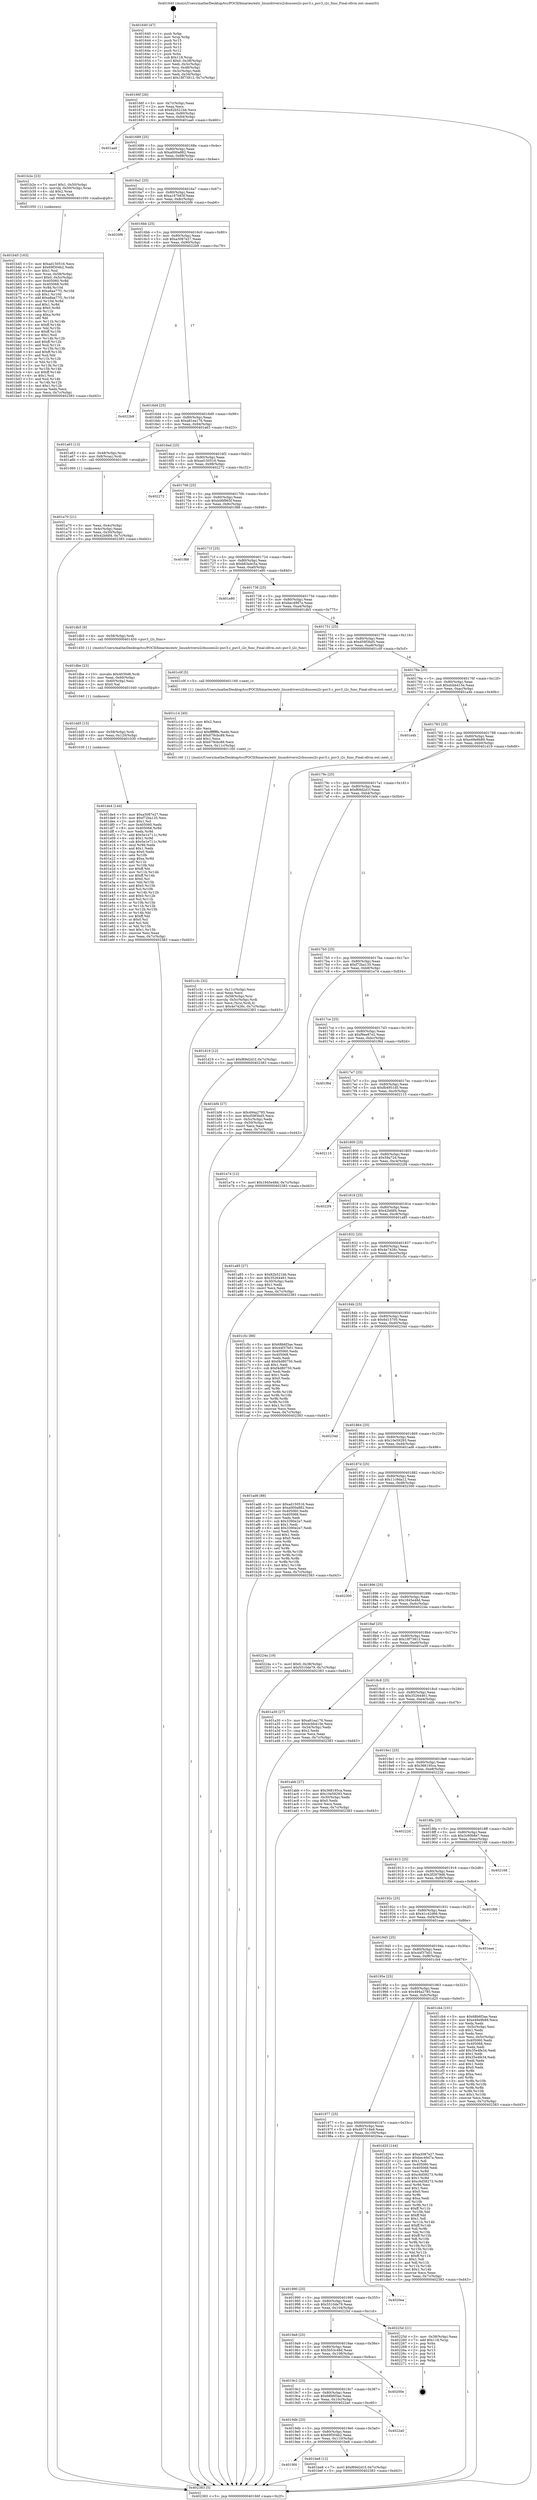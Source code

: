 digraph "0x401640" {
  label = "0x401640 (/mnt/c/Users/mathe/Desktop/tcc/POCII/binaries/extr_linuxdriversi2cbussesi2c-puv3.c_puv3_i2c_func_Final-ollvm.out::main(0))"
  labelloc = "t"
  node[shape=record]

  Entry [label="",width=0.3,height=0.3,shape=circle,fillcolor=black,style=filled]
  "0x40166f" [label="{
     0x40166f [26]\l
     | [instrs]\l
     &nbsp;&nbsp;0x40166f \<+3\>: mov -0x7c(%rbp),%eax\l
     &nbsp;&nbsp;0x401672 \<+2\>: mov %eax,%ecx\l
     &nbsp;&nbsp;0x401674 \<+6\>: sub $0x82b521bb,%ecx\l
     &nbsp;&nbsp;0x40167a \<+3\>: mov %eax,-0x80(%rbp)\l
     &nbsp;&nbsp;0x40167d \<+6\>: mov %ecx,-0x84(%rbp)\l
     &nbsp;&nbsp;0x401683 \<+6\>: je 0000000000401aa0 \<main+0x460\>\l
  }"]
  "0x401aa0" [label="{
     0x401aa0\l
  }", style=dashed]
  "0x401689" [label="{
     0x401689 [25]\l
     | [instrs]\l
     &nbsp;&nbsp;0x401689 \<+5\>: jmp 000000000040168e \<main+0x4e\>\l
     &nbsp;&nbsp;0x40168e \<+3\>: mov -0x80(%rbp),%eax\l
     &nbsp;&nbsp;0x401691 \<+5\>: sub $0xa000a882,%eax\l
     &nbsp;&nbsp;0x401696 \<+6\>: mov %eax,-0x88(%rbp)\l
     &nbsp;&nbsp;0x40169c \<+6\>: je 0000000000401b2e \<main+0x4ee\>\l
  }"]
  Exit [label="",width=0.3,height=0.3,shape=circle,fillcolor=black,style=filled,peripheries=2]
  "0x401b2e" [label="{
     0x401b2e [23]\l
     | [instrs]\l
     &nbsp;&nbsp;0x401b2e \<+7\>: movl $0x1,-0x50(%rbp)\l
     &nbsp;&nbsp;0x401b35 \<+4\>: movslq -0x50(%rbp),%rax\l
     &nbsp;&nbsp;0x401b39 \<+4\>: shl $0x2,%rax\l
     &nbsp;&nbsp;0x401b3d \<+3\>: mov %rax,%rdi\l
     &nbsp;&nbsp;0x401b40 \<+5\>: call 0000000000401050 \<malloc@plt\>\l
     | [calls]\l
     &nbsp;&nbsp;0x401050 \{1\} (unknown)\l
  }"]
  "0x4016a2" [label="{
     0x4016a2 [25]\l
     | [instrs]\l
     &nbsp;&nbsp;0x4016a2 \<+5\>: jmp 00000000004016a7 \<main+0x67\>\l
     &nbsp;&nbsp;0x4016a7 \<+3\>: mov -0x80(%rbp),%eax\l
     &nbsp;&nbsp;0x4016aa \<+5\>: sub $0xa167b63f,%eax\l
     &nbsp;&nbsp;0x4016af \<+6\>: mov %eax,-0x8c(%rbp)\l
     &nbsp;&nbsp;0x4016b5 \<+6\>: je 00000000004020f6 \<main+0xab6\>\l
  }"]
  "0x401de4" [label="{
     0x401de4 [144]\l
     | [instrs]\l
     &nbsp;&nbsp;0x401de4 \<+5\>: mov $0xa3087e27,%eax\l
     &nbsp;&nbsp;0x401de9 \<+5\>: mov $0xf72ba135,%esi\l
     &nbsp;&nbsp;0x401dee \<+2\>: mov $0x1,%cl\l
     &nbsp;&nbsp;0x401df0 \<+7\>: mov 0x405060,%edx\l
     &nbsp;&nbsp;0x401df7 \<+8\>: mov 0x405068,%r8d\l
     &nbsp;&nbsp;0x401dff \<+3\>: mov %edx,%r9d\l
     &nbsp;&nbsp;0x401e02 \<+7\>: add $0x5e1e711c,%r9d\l
     &nbsp;&nbsp;0x401e09 \<+4\>: sub $0x1,%r9d\l
     &nbsp;&nbsp;0x401e0d \<+7\>: sub $0x5e1e711c,%r9d\l
     &nbsp;&nbsp;0x401e14 \<+4\>: imul %r9d,%edx\l
     &nbsp;&nbsp;0x401e18 \<+3\>: and $0x1,%edx\l
     &nbsp;&nbsp;0x401e1b \<+3\>: cmp $0x0,%edx\l
     &nbsp;&nbsp;0x401e1e \<+4\>: sete %r10b\l
     &nbsp;&nbsp;0x401e22 \<+4\>: cmp $0xa,%r8d\l
     &nbsp;&nbsp;0x401e26 \<+4\>: setl %r11b\l
     &nbsp;&nbsp;0x401e2a \<+3\>: mov %r10b,%bl\l
     &nbsp;&nbsp;0x401e2d \<+3\>: xor $0xff,%bl\l
     &nbsp;&nbsp;0x401e30 \<+3\>: mov %r11b,%r14b\l
     &nbsp;&nbsp;0x401e33 \<+4\>: xor $0xff,%r14b\l
     &nbsp;&nbsp;0x401e37 \<+3\>: xor $0x0,%cl\l
     &nbsp;&nbsp;0x401e3a \<+3\>: mov %bl,%r15b\l
     &nbsp;&nbsp;0x401e3d \<+4\>: and $0x0,%r15b\l
     &nbsp;&nbsp;0x401e41 \<+3\>: and %cl,%r10b\l
     &nbsp;&nbsp;0x401e44 \<+3\>: mov %r14b,%r12b\l
     &nbsp;&nbsp;0x401e47 \<+4\>: and $0x0,%r12b\l
     &nbsp;&nbsp;0x401e4b \<+3\>: and %cl,%r11b\l
     &nbsp;&nbsp;0x401e4e \<+3\>: or %r10b,%r15b\l
     &nbsp;&nbsp;0x401e51 \<+3\>: or %r11b,%r12b\l
     &nbsp;&nbsp;0x401e54 \<+3\>: xor %r12b,%r15b\l
     &nbsp;&nbsp;0x401e57 \<+3\>: or %r14b,%bl\l
     &nbsp;&nbsp;0x401e5a \<+3\>: xor $0xff,%bl\l
     &nbsp;&nbsp;0x401e5d \<+3\>: or $0x0,%cl\l
     &nbsp;&nbsp;0x401e60 \<+2\>: and %cl,%bl\l
     &nbsp;&nbsp;0x401e62 \<+3\>: or %bl,%r15b\l
     &nbsp;&nbsp;0x401e65 \<+4\>: test $0x1,%r15b\l
     &nbsp;&nbsp;0x401e69 \<+3\>: cmovne %esi,%eax\l
     &nbsp;&nbsp;0x401e6c \<+3\>: mov %eax,-0x7c(%rbp)\l
     &nbsp;&nbsp;0x401e6f \<+5\>: jmp 0000000000402383 \<main+0xd43\>\l
  }"]
  "0x4020f6" [label="{
     0x4020f6\l
  }", style=dashed]
  "0x4016bb" [label="{
     0x4016bb [25]\l
     | [instrs]\l
     &nbsp;&nbsp;0x4016bb \<+5\>: jmp 00000000004016c0 \<main+0x80\>\l
     &nbsp;&nbsp;0x4016c0 \<+3\>: mov -0x80(%rbp),%eax\l
     &nbsp;&nbsp;0x4016c3 \<+5\>: sub $0xa3087e27,%eax\l
     &nbsp;&nbsp;0x4016c8 \<+6\>: mov %eax,-0x90(%rbp)\l
     &nbsp;&nbsp;0x4016ce \<+6\>: je 00000000004022b9 \<main+0xc79\>\l
  }"]
  "0x401dd5" [label="{
     0x401dd5 [15]\l
     | [instrs]\l
     &nbsp;&nbsp;0x401dd5 \<+4\>: mov -0x58(%rbp),%rdi\l
     &nbsp;&nbsp;0x401dd9 \<+6\>: mov %eax,-0x120(%rbp)\l
     &nbsp;&nbsp;0x401ddf \<+5\>: call 0000000000401030 \<free@plt\>\l
     | [calls]\l
     &nbsp;&nbsp;0x401030 \{1\} (unknown)\l
  }"]
  "0x4022b9" [label="{
     0x4022b9\l
  }", style=dashed]
  "0x4016d4" [label="{
     0x4016d4 [25]\l
     | [instrs]\l
     &nbsp;&nbsp;0x4016d4 \<+5\>: jmp 00000000004016d9 \<main+0x99\>\l
     &nbsp;&nbsp;0x4016d9 \<+3\>: mov -0x80(%rbp),%eax\l
     &nbsp;&nbsp;0x4016dc \<+5\>: sub $0xa81ea176,%eax\l
     &nbsp;&nbsp;0x4016e1 \<+6\>: mov %eax,-0x94(%rbp)\l
     &nbsp;&nbsp;0x4016e7 \<+6\>: je 0000000000401a63 \<main+0x423\>\l
  }"]
  "0x401dbe" [label="{
     0x401dbe [23]\l
     | [instrs]\l
     &nbsp;&nbsp;0x401dbe \<+10\>: movabs $0x4030d6,%rdi\l
     &nbsp;&nbsp;0x401dc8 \<+3\>: mov %eax,-0x60(%rbp)\l
     &nbsp;&nbsp;0x401dcb \<+3\>: mov -0x60(%rbp),%esi\l
     &nbsp;&nbsp;0x401dce \<+2\>: mov $0x0,%al\l
     &nbsp;&nbsp;0x401dd0 \<+5\>: call 0000000000401040 \<printf@plt\>\l
     | [calls]\l
     &nbsp;&nbsp;0x401040 \{1\} (unknown)\l
  }"]
  "0x401a63" [label="{
     0x401a63 [13]\l
     | [instrs]\l
     &nbsp;&nbsp;0x401a63 \<+4\>: mov -0x48(%rbp),%rax\l
     &nbsp;&nbsp;0x401a67 \<+4\>: mov 0x8(%rax),%rdi\l
     &nbsp;&nbsp;0x401a6b \<+5\>: call 0000000000401060 \<atoi@plt\>\l
     | [calls]\l
     &nbsp;&nbsp;0x401060 \{1\} (unknown)\l
  }"]
  "0x4016ed" [label="{
     0x4016ed [25]\l
     | [instrs]\l
     &nbsp;&nbsp;0x4016ed \<+5\>: jmp 00000000004016f2 \<main+0xb2\>\l
     &nbsp;&nbsp;0x4016f2 \<+3\>: mov -0x80(%rbp),%eax\l
     &nbsp;&nbsp;0x4016f5 \<+5\>: sub $0xad150516,%eax\l
     &nbsp;&nbsp;0x4016fa \<+6\>: mov %eax,-0x98(%rbp)\l
     &nbsp;&nbsp;0x401700 \<+6\>: je 0000000000402272 \<main+0xc32\>\l
  }"]
  "0x401c3c" [label="{
     0x401c3c [32]\l
     | [instrs]\l
     &nbsp;&nbsp;0x401c3c \<+6\>: mov -0x11c(%rbp),%ecx\l
     &nbsp;&nbsp;0x401c42 \<+3\>: imul %eax,%ecx\l
     &nbsp;&nbsp;0x401c45 \<+4\>: mov -0x58(%rbp),%rsi\l
     &nbsp;&nbsp;0x401c49 \<+4\>: movslq -0x5c(%rbp),%rdi\l
     &nbsp;&nbsp;0x401c4d \<+3\>: mov %ecx,(%rsi,%rdi,4)\l
     &nbsp;&nbsp;0x401c50 \<+7\>: movl $0x4e7426c,-0x7c(%rbp)\l
     &nbsp;&nbsp;0x401c57 \<+5\>: jmp 0000000000402383 \<main+0xd43\>\l
  }"]
  "0x402272" [label="{
     0x402272\l
  }", style=dashed]
  "0x401706" [label="{
     0x401706 [25]\l
     | [instrs]\l
     &nbsp;&nbsp;0x401706 \<+5\>: jmp 000000000040170b \<main+0xcb\>\l
     &nbsp;&nbsp;0x40170b \<+3\>: mov -0x80(%rbp),%eax\l
     &nbsp;&nbsp;0x40170e \<+5\>: sub $0xb06f965f,%eax\l
     &nbsp;&nbsp;0x401713 \<+6\>: mov %eax,-0x9c(%rbp)\l
     &nbsp;&nbsp;0x401719 \<+6\>: je 0000000000401f88 \<main+0x948\>\l
  }"]
  "0x401c14" [label="{
     0x401c14 [40]\l
     | [instrs]\l
     &nbsp;&nbsp;0x401c14 \<+5\>: mov $0x2,%ecx\l
     &nbsp;&nbsp;0x401c19 \<+1\>: cltd\l
     &nbsp;&nbsp;0x401c1a \<+2\>: idiv %ecx\l
     &nbsp;&nbsp;0x401c1c \<+6\>: imul $0xfffffffe,%edx,%ecx\l
     &nbsp;&nbsp;0x401c22 \<+6\>: add $0x679cbc89,%ecx\l
     &nbsp;&nbsp;0x401c28 \<+3\>: add $0x1,%ecx\l
     &nbsp;&nbsp;0x401c2b \<+6\>: sub $0x679cbc89,%ecx\l
     &nbsp;&nbsp;0x401c31 \<+6\>: mov %ecx,-0x11c(%rbp)\l
     &nbsp;&nbsp;0x401c37 \<+5\>: call 0000000000401160 \<next_i\>\l
     | [calls]\l
     &nbsp;&nbsp;0x401160 \{1\} (/mnt/c/Users/mathe/Desktop/tcc/POCII/binaries/extr_linuxdriversi2cbussesi2c-puv3.c_puv3_i2c_func_Final-ollvm.out::next_i)\l
  }"]
  "0x401f88" [label="{
     0x401f88\l
  }", style=dashed]
  "0x40171f" [label="{
     0x40171f [25]\l
     | [instrs]\l
     &nbsp;&nbsp;0x40171f \<+5\>: jmp 0000000000401724 \<main+0xe4\>\l
     &nbsp;&nbsp;0x401724 \<+3\>: mov -0x80(%rbp),%eax\l
     &nbsp;&nbsp;0x401727 \<+5\>: sub $0xb63a4c5a,%eax\l
     &nbsp;&nbsp;0x40172c \<+6\>: mov %eax,-0xa0(%rbp)\l
     &nbsp;&nbsp;0x401732 \<+6\>: je 0000000000401e80 \<main+0x840\>\l
  }"]
  "0x4019f4" [label="{
     0x4019f4\l
  }", style=dashed]
  "0x401e80" [label="{
     0x401e80\l
  }", style=dashed]
  "0x401738" [label="{
     0x401738 [25]\l
     | [instrs]\l
     &nbsp;&nbsp;0x401738 \<+5\>: jmp 000000000040173d \<main+0xfd\>\l
     &nbsp;&nbsp;0x40173d \<+3\>: mov -0x80(%rbp),%eax\l
     &nbsp;&nbsp;0x401740 \<+5\>: sub $0xbec49d7a,%eax\l
     &nbsp;&nbsp;0x401745 \<+6\>: mov %eax,-0xa4(%rbp)\l
     &nbsp;&nbsp;0x40174b \<+6\>: je 0000000000401db5 \<main+0x775\>\l
  }"]
  "0x401be8" [label="{
     0x401be8 [12]\l
     | [instrs]\l
     &nbsp;&nbsp;0x401be8 \<+7\>: movl $0xf69d2d1f,-0x7c(%rbp)\l
     &nbsp;&nbsp;0x401bef \<+5\>: jmp 0000000000402383 \<main+0xd43\>\l
  }"]
  "0x401db5" [label="{
     0x401db5 [9]\l
     | [instrs]\l
     &nbsp;&nbsp;0x401db5 \<+4\>: mov -0x58(%rbp),%rdi\l
     &nbsp;&nbsp;0x401db9 \<+5\>: call 0000000000401450 \<puv3_i2c_func\>\l
     | [calls]\l
     &nbsp;&nbsp;0x401450 \{1\} (/mnt/c/Users/mathe/Desktop/tcc/POCII/binaries/extr_linuxdriversi2cbussesi2c-puv3.c_puv3_i2c_func_Final-ollvm.out::puv3_i2c_func)\l
  }"]
  "0x401751" [label="{
     0x401751 [25]\l
     | [instrs]\l
     &nbsp;&nbsp;0x401751 \<+5\>: jmp 0000000000401756 \<main+0x116\>\l
     &nbsp;&nbsp;0x401756 \<+3\>: mov -0x80(%rbp),%eax\l
     &nbsp;&nbsp;0x401759 \<+5\>: sub $0xd59f3bd5,%eax\l
     &nbsp;&nbsp;0x40175e \<+6\>: mov %eax,-0xa8(%rbp)\l
     &nbsp;&nbsp;0x401764 \<+6\>: je 0000000000401c0f \<main+0x5cf\>\l
  }"]
  "0x4019db" [label="{
     0x4019db [25]\l
     | [instrs]\l
     &nbsp;&nbsp;0x4019db \<+5\>: jmp 00000000004019e0 \<main+0x3a0\>\l
     &nbsp;&nbsp;0x4019e0 \<+3\>: mov -0x80(%rbp),%eax\l
     &nbsp;&nbsp;0x4019e3 \<+5\>: sub $0x69f304b2,%eax\l
     &nbsp;&nbsp;0x4019e8 \<+6\>: mov %eax,-0x110(%rbp)\l
     &nbsp;&nbsp;0x4019ee \<+6\>: je 0000000000401be8 \<main+0x5a8\>\l
  }"]
  "0x401c0f" [label="{
     0x401c0f [5]\l
     | [instrs]\l
     &nbsp;&nbsp;0x401c0f \<+5\>: call 0000000000401160 \<next_i\>\l
     | [calls]\l
     &nbsp;&nbsp;0x401160 \{1\} (/mnt/c/Users/mathe/Desktop/tcc/POCII/binaries/extr_linuxdriversi2cbussesi2c-puv3.c_puv3_i2c_func_Final-ollvm.out::next_i)\l
  }"]
  "0x40176a" [label="{
     0x40176a [25]\l
     | [instrs]\l
     &nbsp;&nbsp;0x40176a \<+5\>: jmp 000000000040176f \<main+0x12f\>\l
     &nbsp;&nbsp;0x40176f \<+3\>: mov -0x80(%rbp),%eax\l
     &nbsp;&nbsp;0x401772 \<+5\>: sub $0xdcbb415e,%eax\l
     &nbsp;&nbsp;0x401777 \<+6\>: mov %eax,-0xac(%rbp)\l
     &nbsp;&nbsp;0x40177d \<+6\>: je 0000000000401a4b \<main+0x40b\>\l
  }"]
  "0x4022a0" [label="{
     0x4022a0\l
  }", style=dashed]
  "0x401a4b" [label="{
     0x401a4b\l
  }", style=dashed]
  "0x401783" [label="{
     0x401783 [25]\l
     | [instrs]\l
     &nbsp;&nbsp;0x401783 \<+5\>: jmp 0000000000401788 \<main+0x148\>\l
     &nbsp;&nbsp;0x401788 \<+3\>: mov -0x80(%rbp),%eax\l
     &nbsp;&nbsp;0x40178b \<+5\>: sub $0xe49e9b89,%eax\l
     &nbsp;&nbsp;0x401790 \<+6\>: mov %eax,-0xb0(%rbp)\l
     &nbsp;&nbsp;0x401796 \<+6\>: je 0000000000401d19 \<main+0x6d9\>\l
  }"]
  "0x4019c2" [label="{
     0x4019c2 [25]\l
     | [instrs]\l
     &nbsp;&nbsp;0x4019c2 \<+5\>: jmp 00000000004019c7 \<main+0x387\>\l
     &nbsp;&nbsp;0x4019c7 \<+3\>: mov -0x80(%rbp),%eax\l
     &nbsp;&nbsp;0x4019ca \<+5\>: sub $0x68b6f3ae,%eax\l
     &nbsp;&nbsp;0x4019cf \<+6\>: mov %eax,-0x10c(%rbp)\l
     &nbsp;&nbsp;0x4019d5 \<+6\>: je 00000000004022a0 \<main+0xc60\>\l
  }"]
  "0x401d19" [label="{
     0x401d19 [12]\l
     | [instrs]\l
     &nbsp;&nbsp;0x401d19 \<+7\>: movl $0xf69d2d1f,-0x7c(%rbp)\l
     &nbsp;&nbsp;0x401d20 \<+5\>: jmp 0000000000402383 \<main+0xd43\>\l
  }"]
  "0x40179c" [label="{
     0x40179c [25]\l
     | [instrs]\l
     &nbsp;&nbsp;0x40179c \<+5\>: jmp 00000000004017a1 \<main+0x161\>\l
     &nbsp;&nbsp;0x4017a1 \<+3\>: mov -0x80(%rbp),%eax\l
     &nbsp;&nbsp;0x4017a4 \<+5\>: sub $0xf69d2d1f,%eax\l
     &nbsp;&nbsp;0x4017a9 \<+6\>: mov %eax,-0xb4(%rbp)\l
     &nbsp;&nbsp;0x4017af \<+6\>: je 0000000000401bf4 \<main+0x5b4\>\l
  }"]
  "0x40200e" [label="{
     0x40200e\l
  }", style=dashed]
  "0x401bf4" [label="{
     0x401bf4 [27]\l
     | [instrs]\l
     &nbsp;&nbsp;0x401bf4 \<+5\>: mov $0x494a2785,%eax\l
     &nbsp;&nbsp;0x401bf9 \<+5\>: mov $0xd59f3bd5,%ecx\l
     &nbsp;&nbsp;0x401bfe \<+3\>: mov -0x5c(%rbp),%edx\l
     &nbsp;&nbsp;0x401c01 \<+3\>: cmp -0x50(%rbp),%edx\l
     &nbsp;&nbsp;0x401c04 \<+3\>: cmovl %ecx,%eax\l
     &nbsp;&nbsp;0x401c07 \<+3\>: mov %eax,-0x7c(%rbp)\l
     &nbsp;&nbsp;0x401c0a \<+5\>: jmp 0000000000402383 \<main+0xd43\>\l
  }"]
  "0x4017b5" [label="{
     0x4017b5 [25]\l
     | [instrs]\l
     &nbsp;&nbsp;0x4017b5 \<+5\>: jmp 00000000004017ba \<main+0x17a\>\l
     &nbsp;&nbsp;0x4017ba \<+3\>: mov -0x80(%rbp),%eax\l
     &nbsp;&nbsp;0x4017bd \<+5\>: sub $0xf72ba135,%eax\l
     &nbsp;&nbsp;0x4017c2 \<+6\>: mov %eax,-0xb8(%rbp)\l
     &nbsp;&nbsp;0x4017c8 \<+6\>: je 0000000000401e74 \<main+0x834\>\l
  }"]
  "0x4019a9" [label="{
     0x4019a9 [25]\l
     | [instrs]\l
     &nbsp;&nbsp;0x4019a9 \<+5\>: jmp 00000000004019ae \<main+0x36e\>\l
     &nbsp;&nbsp;0x4019ae \<+3\>: mov -0x80(%rbp),%eax\l
     &nbsp;&nbsp;0x4019b1 \<+5\>: sub $0x5b53c48d,%eax\l
     &nbsp;&nbsp;0x4019b6 \<+6\>: mov %eax,-0x108(%rbp)\l
     &nbsp;&nbsp;0x4019bc \<+6\>: je 000000000040200e \<main+0x9ce\>\l
  }"]
  "0x401e74" [label="{
     0x401e74 [12]\l
     | [instrs]\l
     &nbsp;&nbsp;0x401e74 \<+7\>: movl $0x1845e48d,-0x7c(%rbp)\l
     &nbsp;&nbsp;0x401e7b \<+5\>: jmp 0000000000402383 \<main+0xd43\>\l
  }"]
  "0x4017ce" [label="{
     0x4017ce [25]\l
     | [instrs]\l
     &nbsp;&nbsp;0x4017ce \<+5\>: jmp 00000000004017d3 \<main+0x193\>\l
     &nbsp;&nbsp;0x4017d3 \<+3\>: mov -0x80(%rbp),%eax\l
     &nbsp;&nbsp;0x4017d6 \<+5\>: sub $0xf9ee87e2,%eax\l
     &nbsp;&nbsp;0x4017db \<+6\>: mov %eax,-0xbc(%rbp)\l
     &nbsp;&nbsp;0x4017e1 \<+6\>: je 0000000000401f6d \<main+0x92d\>\l
  }"]
  "0x40225d" [label="{
     0x40225d [21]\l
     | [instrs]\l
     &nbsp;&nbsp;0x40225d \<+3\>: mov -0x38(%rbp),%eax\l
     &nbsp;&nbsp;0x402260 \<+7\>: add $0x118,%rsp\l
     &nbsp;&nbsp;0x402267 \<+1\>: pop %rbx\l
     &nbsp;&nbsp;0x402268 \<+2\>: pop %r12\l
     &nbsp;&nbsp;0x40226a \<+2\>: pop %r13\l
     &nbsp;&nbsp;0x40226c \<+2\>: pop %r14\l
     &nbsp;&nbsp;0x40226e \<+2\>: pop %r15\l
     &nbsp;&nbsp;0x402270 \<+1\>: pop %rbp\l
     &nbsp;&nbsp;0x402271 \<+1\>: ret\l
  }"]
  "0x401f6d" [label="{
     0x401f6d\l
  }", style=dashed]
  "0x4017e7" [label="{
     0x4017e7 [25]\l
     | [instrs]\l
     &nbsp;&nbsp;0x4017e7 \<+5\>: jmp 00000000004017ec \<main+0x1ac\>\l
     &nbsp;&nbsp;0x4017ec \<+3\>: mov -0x80(%rbp),%eax\l
     &nbsp;&nbsp;0x4017ef \<+5\>: sub $0xfb4951d5,%eax\l
     &nbsp;&nbsp;0x4017f4 \<+6\>: mov %eax,-0xc0(%rbp)\l
     &nbsp;&nbsp;0x4017fa \<+6\>: je 0000000000402115 \<main+0xad5\>\l
  }"]
  "0x401990" [label="{
     0x401990 [25]\l
     | [instrs]\l
     &nbsp;&nbsp;0x401990 \<+5\>: jmp 0000000000401995 \<main+0x355\>\l
     &nbsp;&nbsp;0x401995 \<+3\>: mov -0x80(%rbp),%eax\l
     &nbsp;&nbsp;0x401998 \<+5\>: sub $0x5510de79,%eax\l
     &nbsp;&nbsp;0x40199d \<+6\>: mov %eax,-0x104(%rbp)\l
     &nbsp;&nbsp;0x4019a3 \<+6\>: je 000000000040225d \<main+0xc1d\>\l
  }"]
  "0x402115" [label="{
     0x402115\l
  }", style=dashed]
  "0x401800" [label="{
     0x401800 [25]\l
     | [instrs]\l
     &nbsp;&nbsp;0x401800 \<+5\>: jmp 0000000000401805 \<main+0x1c5\>\l
     &nbsp;&nbsp;0x401805 \<+3\>: mov -0x80(%rbp),%eax\l
     &nbsp;&nbsp;0x401808 \<+5\>: sub $0x59a72d,%eax\l
     &nbsp;&nbsp;0x40180d \<+6\>: mov %eax,-0xc4(%rbp)\l
     &nbsp;&nbsp;0x401813 \<+6\>: je 00000000004022f4 \<main+0xcb4\>\l
  }"]
  "0x4020ea" [label="{
     0x4020ea\l
  }", style=dashed]
  "0x4022f4" [label="{
     0x4022f4\l
  }", style=dashed]
  "0x401819" [label="{
     0x401819 [25]\l
     | [instrs]\l
     &nbsp;&nbsp;0x401819 \<+5\>: jmp 000000000040181e \<main+0x1de\>\l
     &nbsp;&nbsp;0x40181e \<+3\>: mov -0x80(%rbp),%eax\l
     &nbsp;&nbsp;0x401821 \<+5\>: sub $0x42bfdf4,%eax\l
     &nbsp;&nbsp;0x401826 \<+6\>: mov %eax,-0xc8(%rbp)\l
     &nbsp;&nbsp;0x40182c \<+6\>: je 0000000000401a85 \<main+0x445\>\l
  }"]
  "0x401977" [label="{
     0x401977 [25]\l
     | [instrs]\l
     &nbsp;&nbsp;0x401977 \<+5\>: jmp 000000000040197c \<main+0x33c\>\l
     &nbsp;&nbsp;0x40197c \<+3\>: mov -0x80(%rbp),%eax\l
     &nbsp;&nbsp;0x40197f \<+5\>: sub $0x497518a9,%eax\l
     &nbsp;&nbsp;0x401984 \<+6\>: mov %eax,-0x100(%rbp)\l
     &nbsp;&nbsp;0x40198a \<+6\>: je 00000000004020ea \<main+0xaaa\>\l
  }"]
  "0x401a85" [label="{
     0x401a85 [27]\l
     | [instrs]\l
     &nbsp;&nbsp;0x401a85 \<+5\>: mov $0x82b521bb,%eax\l
     &nbsp;&nbsp;0x401a8a \<+5\>: mov $0x35264461,%ecx\l
     &nbsp;&nbsp;0x401a8f \<+3\>: mov -0x30(%rbp),%edx\l
     &nbsp;&nbsp;0x401a92 \<+3\>: cmp $0x1,%edx\l
     &nbsp;&nbsp;0x401a95 \<+3\>: cmovl %ecx,%eax\l
     &nbsp;&nbsp;0x401a98 \<+3\>: mov %eax,-0x7c(%rbp)\l
     &nbsp;&nbsp;0x401a9b \<+5\>: jmp 0000000000402383 \<main+0xd43\>\l
  }"]
  "0x401832" [label="{
     0x401832 [25]\l
     | [instrs]\l
     &nbsp;&nbsp;0x401832 \<+5\>: jmp 0000000000401837 \<main+0x1f7\>\l
     &nbsp;&nbsp;0x401837 \<+3\>: mov -0x80(%rbp),%eax\l
     &nbsp;&nbsp;0x40183a \<+5\>: sub $0x4e7426c,%eax\l
     &nbsp;&nbsp;0x40183f \<+6\>: mov %eax,-0xcc(%rbp)\l
     &nbsp;&nbsp;0x401845 \<+6\>: je 0000000000401c5c \<main+0x61c\>\l
  }"]
  "0x401d25" [label="{
     0x401d25 [144]\l
     | [instrs]\l
     &nbsp;&nbsp;0x401d25 \<+5\>: mov $0xa3087e27,%eax\l
     &nbsp;&nbsp;0x401d2a \<+5\>: mov $0xbec49d7a,%ecx\l
     &nbsp;&nbsp;0x401d2f \<+2\>: mov $0x1,%dl\l
     &nbsp;&nbsp;0x401d31 \<+7\>: mov 0x405060,%esi\l
     &nbsp;&nbsp;0x401d38 \<+7\>: mov 0x405068,%edi\l
     &nbsp;&nbsp;0x401d3f \<+3\>: mov %esi,%r8d\l
     &nbsp;&nbsp;0x401d42 \<+7\>: sub $0xc6d58273,%r8d\l
     &nbsp;&nbsp;0x401d49 \<+4\>: sub $0x1,%r8d\l
     &nbsp;&nbsp;0x401d4d \<+7\>: add $0xc6d58273,%r8d\l
     &nbsp;&nbsp;0x401d54 \<+4\>: imul %r8d,%esi\l
     &nbsp;&nbsp;0x401d58 \<+3\>: and $0x1,%esi\l
     &nbsp;&nbsp;0x401d5b \<+3\>: cmp $0x0,%esi\l
     &nbsp;&nbsp;0x401d5e \<+4\>: sete %r9b\l
     &nbsp;&nbsp;0x401d62 \<+3\>: cmp $0xa,%edi\l
     &nbsp;&nbsp;0x401d65 \<+4\>: setl %r10b\l
     &nbsp;&nbsp;0x401d69 \<+3\>: mov %r9b,%r11b\l
     &nbsp;&nbsp;0x401d6c \<+4\>: xor $0xff,%r11b\l
     &nbsp;&nbsp;0x401d70 \<+3\>: mov %r10b,%bl\l
     &nbsp;&nbsp;0x401d73 \<+3\>: xor $0xff,%bl\l
     &nbsp;&nbsp;0x401d76 \<+3\>: xor $0x1,%dl\l
     &nbsp;&nbsp;0x401d79 \<+3\>: mov %r11b,%r14b\l
     &nbsp;&nbsp;0x401d7c \<+4\>: and $0xff,%r14b\l
     &nbsp;&nbsp;0x401d80 \<+3\>: and %dl,%r9b\l
     &nbsp;&nbsp;0x401d83 \<+3\>: mov %bl,%r15b\l
     &nbsp;&nbsp;0x401d86 \<+4\>: and $0xff,%r15b\l
     &nbsp;&nbsp;0x401d8a \<+3\>: and %dl,%r10b\l
     &nbsp;&nbsp;0x401d8d \<+3\>: or %r9b,%r14b\l
     &nbsp;&nbsp;0x401d90 \<+3\>: or %r10b,%r15b\l
     &nbsp;&nbsp;0x401d93 \<+3\>: xor %r15b,%r14b\l
     &nbsp;&nbsp;0x401d96 \<+3\>: or %bl,%r11b\l
     &nbsp;&nbsp;0x401d99 \<+4\>: xor $0xff,%r11b\l
     &nbsp;&nbsp;0x401d9d \<+3\>: or $0x1,%dl\l
     &nbsp;&nbsp;0x401da0 \<+3\>: and %dl,%r11b\l
     &nbsp;&nbsp;0x401da3 \<+3\>: or %r11b,%r14b\l
     &nbsp;&nbsp;0x401da6 \<+4\>: test $0x1,%r14b\l
     &nbsp;&nbsp;0x401daa \<+3\>: cmovne %ecx,%eax\l
     &nbsp;&nbsp;0x401dad \<+3\>: mov %eax,-0x7c(%rbp)\l
     &nbsp;&nbsp;0x401db0 \<+5\>: jmp 0000000000402383 \<main+0xd43\>\l
  }"]
  "0x401c5c" [label="{
     0x401c5c [88]\l
     | [instrs]\l
     &nbsp;&nbsp;0x401c5c \<+5\>: mov $0x68b6f3ae,%eax\l
     &nbsp;&nbsp;0x401c61 \<+5\>: mov $0x44f37b01,%ecx\l
     &nbsp;&nbsp;0x401c66 \<+7\>: mov 0x405060,%edx\l
     &nbsp;&nbsp;0x401c6d \<+7\>: mov 0x405068,%esi\l
     &nbsp;&nbsp;0x401c74 \<+2\>: mov %edx,%edi\l
     &nbsp;&nbsp;0x401c76 \<+6\>: add $0xf4d80750,%edi\l
     &nbsp;&nbsp;0x401c7c \<+3\>: sub $0x1,%edi\l
     &nbsp;&nbsp;0x401c7f \<+6\>: sub $0xf4d80750,%edi\l
     &nbsp;&nbsp;0x401c85 \<+3\>: imul %edi,%edx\l
     &nbsp;&nbsp;0x401c88 \<+3\>: and $0x1,%edx\l
     &nbsp;&nbsp;0x401c8b \<+3\>: cmp $0x0,%edx\l
     &nbsp;&nbsp;0x401c8e \<+4\>: sete %r8b\l
     &nbsp;&nbsp;0x401c92 \<+3\>: cmp $0xa,%esi\l
     &nbsp;&nbsp;0x401c95 \<+4\>: setl %r9b\l
     &nbsp;&nbsp;0x401c99 \<+3\>: mov %r8b,%r10b\l
     &nbsp;&nbsp;0x401c9c \<+3\>: and %r9b,%r10b\l
     &nbsp;&nbsp;0x401c9f \<+3\>: xor %r9b,%r8b\l
     &nbsp;&nbsp;0x401ca2 \<+3\>: or %r8b,%r10b\l
     &nbsp;&nbsp;0x401ca5 \<+4\>: test $0x1,%r10b\l
     &nbsp;&nbsp;0x401ca9 \<+3\>: cmovne %ecx,%eax\l
     &nbsp;&nbsp;0x401cac \<+3\>: mov %eax,-0x7c(%rbp)\l
     &nbsp;&nbsp;0x401caf \<+5\>: jmp 0000000000402383 \<main+0xd43\>\l
  }"]
  "0x40184b" [label="{
     0x40184b [25]\l
     | [instrs]\l
     &nbsp;&nbsp;0x40184b \<+5\>: jmp 0000000000401850 \<main+0x210\>\l
     &nbsp;&nbsp;0x401850 \<+3\>: mov -0x80(%rbp),%eax\l
     &nbsp;&nbsp;0x401853 \<+5\>: sub $0x6d15705,%eax\l
     &nbsp;&nbsp;0x401858 \<+6\>: mov %eax,-0xd0(%rbp)\l
     &nbsp;&nbsp;0x40185e \<+6\>: je 000000000040234d \<main+0xd0d\>\l
  }"]
  "0x40195e" [label="{
     0x40195e [25]\l
     | [instrs]\l
     &nbsp;&nbsp;0x40195e \<+5\>: jmp 0000000000401963 \<main+0x323\>\l
     &nbsp;&nbsp;0x401963 \<+3\>: mov -0x80(%rbp),%eax\l
     &nbsp;&nbsp;0x401966 \<+5\>: sub $0x494a2785,%eax\l
     &nbsp;&nbsp;0x40196b \<+6\>: mov %eax,-0xfc(%rbp)\l
     &nbsp;&nbsp;0x401971 \<+6\>: je 0000000000401d25 \<main+0x6e5\>\l
  }"]
  "0x40234d" [label="{
     0x40234d\l
  }", style=dashed]
  "0x401864" [label="{
     0x401864 [25]\l
     | [instrs]\l
     &nbsp;&nbsp;0x401864 \<+5\>: jmp 0000000000401869 \<main+0x229\>\l
     &nbsp;&nbsp;0x401869 \<+3\>: mov -0x80(%rbp),%eax\l
     &nbsp;&nbsp;0x40186c \<+5\>: sub $0x10e59293,%eax\l
     &nbsp;&nbsp;0x401871 \<+6\>: mov %eax,-0xd4(%rbp)\l
     &nbsp;&nbsp;0x401877 \<+6\>: je 0000000000401ad6 \<main+0x496\>\l
  }"]
  "0x401cb4" [label="{
     0x401cb4 [101]\l
     | [instrs]\l
     &nbsp;&nbsp;0x401cb4 \<+5\>: mov $0x68b6f3ae,%eax\l
     &nbsp;&nbsp;0x401cb9 \<+5\>: mov $0xe49e9b89,%ecx\l
     &nbsp;&nbsp;0x401cbe \<+2\>: xor %edx,%edx\l
     &nbsp;&nbsp;0x401cc0 \<+3\>: mov -0x5c(%rbp),%esi\l
     &nbsp;&nbsp;0x401cc3 \<+3\>: sub $0x1,%edx\l
     &nbsp;&nbsp;0x401cc6 \<+2\>: sub %edx,%esi\l
     &nbsp;&nbsp;0x401cc8 \<+3\>: mov %esi,-0x5c(%rbp)\l
     &nbsp;&nbsp;0x401ccb \<+7\>: mov 0x405060,%edx\l
     &nbsp;&nbsp;0x401cd2 \<+7\>: mov 0x405068,%esi\l
     &nbsp;&nbsp;0x401cd9 \<+2\>: mov %edx,%edi\l
     &nbsp;&nbsp;0x401cdb \<+6\>: add $0x35e4fe34,%edi\l
     &nbsp;&nbsp;0x401ce1 \<+3\>: sub $0x1,%edi\l
     &nbsp;&nbsp;0x401ce4 \<+6\>: sub $0x35e4fe34,%edi\l
     &nbsp;&nbsp;0x401cea \<+3\>: imul %edi,%edx\l
     &nbsp;&nbsp;0x401ced \<+3\>: and $0x1,%edx\l
     &nbsp;&nbsp;0x401cf0 \<+3\>: cmp $0x0,%edx\l
     &nbsp;&nbsp;0x401cf3 \<+4\>: sete %r8b\l
     &nbsp;&nbsp;0x401cf7 \<+3\>: cmp $0xa,%esi\l
     &nbsp;&nbsp;0x401cfa \<+4\>: setl %r9b\l
     &nbsp;&nbsp;0x401cfe \<+3\>: mov %r8b,%r10b\l
     &nbsp;&nbsp;0x401d01 \<+3\>: and %r9b,%r10b\l
     &nbsp;&nbsp;0x401d04 \<+3\>: xor %r9b,%r8b\l
     &nbsp;&nbsp;0x401d07 \<+3\>: or %r8b,%r10b\l
     &nbsp;&nbsp;0x401d0a \<+4\>: test $0x1,%r10b\l
     &nbsp;&nbsp;0x401d0e \<+3\>: cmovne %ecx,%eax\l
     &nbsp;&nbsp;0x401d11 \<+3\>: mov %eax,-0x7c(%rbp)\l
     &nbsp;&nbsp;0x401d14 \<+5\>: jmp 0000000000402383 \<main+0xd43\>\l
  }"]
  "0x401ad6" [label="{
     0x401ad6 [88]\l
     | [instrs]\l
     &nbsp;&nbsp;0x401ad6 \<+5\>: mov $0xad150516,%eax\l
     &nbsp;&nbsp;0x401adb \<+5\>: mov $0xa000a882,%ecx\l
     &nbsp;&nbsp;0x401ae0 \<+7\>: mov 0x405060,%edx\l
     &nbsp;&nbsp;0x401ae7 \<+7\>: mov 0x405068,%esi\l
     &nbsp;&nbsp;0x401aee \<+2\>: mov %edx,%edi\l
     &nbsp;&nbsp;0x401af0 \<+6\>: sub $0x3390e2e7,%edi\l
     &nbsp;&nbsp;0x401af6 \<+3\>: sub $0x1,%edi\l
     &nbsp;&nbsp;0x401af9 \<+6\>: add $0x3390e2e7,%edi\l
     &nbsp;&nbsp;0x401aff \<+3\>: imul %edi,%edx\l
     &nbsp;&nbsp;0x401b02 \<+3\>: and $0x1,%edx\l
     &nbsp;&nbsp;0x401b05 \<+3\>: cmp $0x0,%edx\l
     &nbsp;&nbsp;0x401b08 \<+4\>: sete %r8b\l
     &nbsp;&nbsp;0x401b0c \<+3\>: cmp $0xa,%esi\l
     &nbsp;&nbsp;0x401b0f \<+4\>: setl %r9b\l
     &nbsp;&nbsp;0x401b13 \<+3\>: mov %r8b,%r10b\l
     &nbsp;&nbsp;0x401b16 \<+3\>: and %r9b,%r10b\l
     &nbsp;&nbsp;0x401b19 \<+3\>: xor %r9b,%r8b\l
     &nbsp;&nbsp;0x401b1c \<+3\>: or %r8b,%r10b\l
     &nbsp;&nbsp;0x401b1f \<+4\>: test $0x1,%r10b\l
     &nbsp;&nbsp;0x401b23 \<+3\>: cmovne %ecx,%eax\l
     &nbsp;&nbsp;0x401b26 \<+3\>: mov %eax,-0x7c(%rbp)\l
     &nbsp;&nbsp;0x401b29 \<+5\>: jmp 0000000000402383 \<main+0xd43\>\l
  }"]
  "0x40187d" [label="{
     0x40187d [25]\l
     | [instrs]\l
     &nbsp;&nbsp;0x40187d \<+5\>: jmp 0000000000401882 \<main+0x242\>\l
     &nbsp;&nbsp;0x401882 \<+3\>: mov -0x80(%rbp),%eax\l
     &nbsp;&nbsp;0x401885 \<+5\>: sub $0x11c9da12,%eax\l
     &nbsp;&nbsp;0x40188a \<+6\>: mov %eax,-0xd8(%rbp)\l
     &nbsp;&nbsp;0x401890 \<+6\>: je 0000000000402300 \<main+0xcc0\>\l
  }"]
  "0x401945" [label="{
     0x401945 [25]\l
     | [instrs]\l
     &nbsp;&nbsp;0x401945 \<+5\>: jmp 000000000040194a \<main+0x30a\>\l
     &nbsp;&nbsp;0x40194a \<+3\>: mov -0x80(%rbp),%eax\l
     &nbsp;&nbsp;0x40194d \<+5\>: sub $0x44f37b01,%eax\l
     &nbsp;&nbsp;0x401952 \<+6\>: mov %eax,-0xf8(%rbp)\l
     &nbsp;&nbsp;0x401958 \<+6\>: je 0000000000401cb4 \<main+0x674\>\l
  }"]
  "0x402300" [label="{
     0x402300\l
  }", style=dashed]
  "0x401896" [label="{
     0x401896 [25]\l
     | [instrs]\l
     &nbsp;&nbsp;0x401896 \<+5\>: jmp 000000000040189b \<main+0x25b\>\l
     &nbsp;&nbsp;0x40189b \<+3\>: mov -0x80(%rbp),%eax\l
     &nbsp;&nbsp;0x40189e \<+5\>: sub $0x1845e48d,%eax\l
     &nbsp;&nbsp;0x4018a3 \<+6\>: mov %eax,-0xdc(%rbp)\l
     &nbsp;&nbsp;0x4018a9 \<+6\>: je 000000000040224a \<main+0xc0a\>\l
  }"]
  "0x401eae" [label="{
     0x401eae\l
  }", style=dashed]
  "0x40224a" [label="{
     0x40224a [19]\l
     | [instrs]\l
     &nbsp;&nbsp;0x40224a \<+7\>: movl $0x0,-0x38(%rbp)\l
     &nbsp;&nbsp;0x402251 \<+7\>: movl $0x5510de79,-0x7c(%rbp)\l
     &nbsp;&nbsp;0x402258 \<+5\>: jmp 0000000000402383 \<main+0xd43\>\l
  }"]
  "0x4018af" [label="{
     0x4018af [25]\l
     | [instrs]\l
     &nbsp;&nbsp;0x4018af \<+5\>: jmp 00000000004018b4 \<main+0x274\>\l
     &nbsp;&nbsp;0x4018b4 \<+3\>: mov -0x80(%rbp),%eax\l
     &nbsp;&nbsp;0x4018b7 \<+5\>: sub $0x18f73813,%eax\l
     &nbsp;&nbsp;0x4018bc \<+6\>: mov %eax,-0xe0(%rbp)\l
     &nbsp;&nbsp;0x4018c2 \<+6\>: je 0000000000401a30 \<main+0x3f0\>\l
  }"]
  "0x40192c" [label="{
     0x40192c [25]\l
     | [instrs]\l
     &nbsp;&nbsp;0x40192c \<+5\>: jmp 0000000000401931 \<main+0x2f1\>\l
     &nbsp;&nbsp;0x401931 \<+3\>: mov -0x80(%rbp),%eax\l
     &nbsp;&nbsp;0x401934 \<+5\>: sub $0x41c42d66,%eax\l
     &nbsp;&nbsp;0x401939 \<+6\>: mov %eax,-0xf4(%rbp)\l
     &nbsp;&nbsp;0x40193f \<+6\>: je 0000000000401eae \<main+0x86e\>\l
  }"]
  "0x401a30" [label="{
     0x401a30 [27]\l
     | [instrs]\l
     &nbsp;&nbsp;0x401a30 \<+5\>: mov $0xa81ea176,%eax\l
     &nbsp;&nbsp;0x401a35 \<+5\>: mov $0xdcbb415e,%ecx\l
     &nbsp;&nbsp;0x401a3a \<+3\>: mov -0x34(%rbp),%edx\l
     &nbsp;&nbsp;0x401a3d \<+3\>: cmp $0x2,%edx\l
     &nbsp;&nbsp;0x401a40 \<+3\>: cmovne %ecx,%eax\l
     &nbsp;&nbsp;0x401a43 \<+3\>: mov %eax,-0x7c(%rbp)\l
     &nbsp;&nbsp;0x401a46 \<+5\>: jmp 0000000000402383 \<main+0xd43\>\l
  }"]
  "0x4018c8" [label="{
     0x4018c8 [25]\l
     | [instrs]\l
     &nbsp;&nbsp;0x4018c8 \<+5\>: jmp 00000000004018cd \<main+0x28d\>\l
     &nbsp;&nbsp;0x4018cd \<+3\>: mov -0x80(%rbp),%eax\l
     &nbsp;&nbsp;0x4018d0 \<+5\>: sub $0x35264461,%eax\l
     &nbsp;&nbsp;0x4018d5 \<+6\>: mov %eax,-0xe4(%rbp)\l
     &nbsp;&nbsp;0x4018db \<+6\>: je 0000000000401abb \<main+0x47b\>\l
  }"]
  "0x402383" [label="{
     0x402383 [5]\l
     | [instrs]\l
     &nbsp;&nbsp;0x402383 \<+5\>: jmp 000000000040166f \<main+0x2f\>\l
  }"]
  "0x401640" [label="{
     0x401640 [47]\l
     | [instrs]\l
     &nbsp;&nbsp;0x401640 \<+1\>: push %rbp\l
     &nbsp;&nbsp;0x401641 \<+3\>: mov %rsp,%rbp\l
     &nbsp;&nbsp;0x401644 \<+2\>: push %r15\l
     &nbsp;&nbsp;0x401646 \<+2\>: push %r14\l
     &nbsp;&nbsp;0x401648 \<+2\>: push %r13\l
     &nbsp;&nbsp;0x40164a \<+2\>: push %r12\l
     &nbsp;&nbsp;0x40164c \<+1\>: push %rbx\l
     &nbsp;&nbsp;0x40164d \<+7\>: sub $0x118,%rsp\l
     &nbsp;&nbsp;0x401654 \<+7\>: movl $0x0,-0x38(%rbp)\l
     &nbsp;&nbsp;0x40165b \<+3\>: mov %edi,-0x3c(%rbp)\l
     &nbsp;&nbsp;0x40165e \<+4\>: mov %rsi,-0x48(%rbp)\l
     &nbsp;&nbsp;0x401662 \<+3\>: mov -0x3c(%rbp),%edi\l
     &nbsp;&nbsp;0x401665 \<+3\>: mov %edi,-0x34(%rbp)\l
     &nbsp;&nbsp;0x401668 \<+7\>: movl $0x18f73813,-0x7c(%rbp)\l
  }"]
  "0x401a70" [label="{
     0x401a70 [21]\l
     | [instrs]\l
     &nbsp;&nbsp;0x401a70 \<+3\>: mov %eax,-0x4c(%rbp)\l
     &nbsp;&nbsp;0x401a73 \<+3\>: mov -0x4c(%rbp),%eax\l
     &nbsp;&nbsp;0x401a76 \<+3\>: mov %eax,-0x30(%rbp)\l
     &nbsp;&nbsp;0x401a79 \<+7\>: movl $0x42bfdf4,-0x7c(%rbp)\l
     &nbsp;&nbsp;0x401a80 \<+5\>: jmp 0000000000402383 \<main+0xd43\>\l
  }"]
  "0x401f06" [label="{
     0x401f06\l
  }", style=dashed]
  "0x401abb" [label="{
     0x401abb [27]\l
     | [instrs]\l
     &nbsp;&nbsp;0x401abb \<+5\>: mov $0x368195ca,%eax\l
     &nbsp;&nbsp;0x401ac0 \<+5\>: mov $0x10e59293,%ecx\l
     &nbsp;&nbsp;0x401ac5 \<+3\>: mov -0x30(%rbp),%edx\l
     &nbsp;&nbsp;0x401ac8 \<+3\>: cmp $0x0,%edx\l
     &nbsp;&nbsp;0x401acb \<+3\>: cmove %ecx,%eax\l
     &nbsp;&nbsp;0x401ace \<+3\>: mov %eax,-0x7c(%rbp)\l
     &nbsp;&nbsp;0x401ad1 \<+5\>: jmp 0000000000402383 \<main+0xd43\>\l
  }"]
  "0x4018e1" [label="{
     0x4018e1 [25]\l
     | [instrs]\l
     &nbsp;&nbsp;0x4018e1 \<+5\>: jmp 00000000004018e6 \<main+0x2a6\>\l
     &nbsp;&nbsp;0x4018e6 \<+3\>: mov -0x80(%rbp),%eax\l
     &nbsp;&nbsp;0x4018e9 \<+5\>: sub $0x368195ca,%eax\l
     &nbsp;&nbsp;0x4018ee \<+6\>: mov %eax,-0xe8(%rbp)\l
     &nbsp;&nbsp;0x4018f4 \<+6\>: je 000000000040222d \<main+0xbed\>\l
  }"]
  "0x401b45" [label="{
     0x401b45 [163]\l
     | [instrs]\l
     &nbsp;&nbsp;0x401b45 \<+5\>: mov $0xad150516,%ecx\l
     &nbsp;&nbsp;0x401b4a \<+5\>: mov $0x69f304b2,%edx\l
     &nbsp;&nbsp;0x401b4f \<+3\>: mov $0x1,%sil\l
     &nbsp;&nbsp;0x401b52 \<+4\>: mov %rax,-0x58(%rbp)\l
     &nbsp;&nbsp;0x401b56 \<+7\>: movl $0x0,-0x5c(%rbp)\l
     &nbsp;&nbsp;0x401b5d \<+8\>: mov 0x405060,%r8d\l
     &nbsp;&nbsp;0x401b65 \<+8\>: mov 0x405068,%r9d\l
     &nbsp;&nbsp;0x401b6d \<+3\>: mov %r8d,%r10d\l
     &nbsp;&nbsp;0x401b70 \<+7\>: sub $0xa8aa77f1,%r10d\l
     &nbsp;&nbsp;0x401b77 \<+4\>: sub $0x1,%r10d\l
     &nbsp;&nbsp;0x401b7b \<+7\>: add $0xa8aa77f1,%r10d\l
     &nbsp;&nbsp;0x401b82 \<+4\>: imul %r10d,%r8d\l
     &nbsp;&nbsp;0x401b86 \<+4\>: and $0x1,%r8d\l
     &nbsp;&nbsp;0x401b8a \<+4\>: cmp $0x0,%r8d\l
     &nbsp;&nbsp;0x401b8e \<+4\>: sete %r11b\l
     &nbsp;&nbsp;0x401b92 \<+4\>: cmp $0xa,%r9d\l
     &nbsp;&nbsp;0x401b96 \<+3\>: setl %bl\l
     &nbsp;&nbsp;0x401b99 \<+3\>: mov %r11b,%r14b\l
     &nbsp;&nbsp;0x401b9c \<+4\>: xor $0xff,%r14b\l
     &nbsp;&nbsp;0x401ba0 \<+3\>: mov %bl,%r15b\l
     &nbsp;&nbsp;0x401ba3 \<+4\>: xor $0xff,%r15b\l
     &nbsp;&nbsp;0x401ba7 \<+4\>: xor $0x1,%sil\l
     &nbsp;&nbsp;0x401bab \<+3\>: mov %r14b,%r12b\l
     &nbsp;&nbsp;0x401bae \<+4\>: and $0xff,%r12b\l
     &nbsp;&nbsp;0x401bb2 \<+3\>: and %sil,%r11b\l
     &nbsp;&nbsp;0x401bb5 \<+3\>: mov %r15b,%r13b\l
     &nbsp;&nbsp;0x401bb8 \<+4\>: and $0xff,%r13b\l
     &nbsp;&nbsp;0x401bbc \<+3\>: and %sil,%bl\l
     &nbsp;&nbsp;0x401bbf \<+3\>: or %r11b,%r12b\l
     &nbsp;&nbsp;0x401bc2 \<+3\>: or %bl,%r13b\l
     &nbsp;&nbsp;0x401bc5 \<+3\>: xor %r13b,%r12b\l
     &nbsp;&nbsp;0x401bc8 \<+3\>: or %r15b,%r14b\l
     &nbsp;&nbsp;0x401bcb \<+4\>: xor $0xff,%r14b\l
     &nbsp;&nbsp;0x401bcf \<+4\>: or $0x1,%sil\l
     &nbsp;&nbsp;0x401bd3 \<+3\>: and %sil,%r14b\l
     &nbsp;&nbsp;0x401bd6 \<+3\>: or %r14b,%r12b\l
     &nbsp;&nbsp;0x401bd9 \<+4\>: test $0x1,%r12b\l
     &nbsp;&nbsp;0x401bdd \<+3\>: cmovne %edx,%ecx\l
     &nbsp;&nbsp;0x401be0 \<+3\>: mov %ecx,-0x7c(%rbp)\l
     &nbsp;&nbsp;0x401be3 \<+5\>: jmp 0000000000402383 \<main+0xd43\>\l
  }"]
  "0x401913" [label="{
     0x401913 [25]\l
     | [instrs]\l
     &nbsp;&nbsp;0x401913 \<+5\>: jmp 0000000000401918 \<main+0x2d8\>\l
     &nbsp;&nbsp;0x401918 \<+3\>: mov -0x80(%rbp),%eax\l
     &nbsp;&nbsp;0x40191b \<+5\>: sub $0x3f2979d6,%eax\l
     &nbsp;&nbsp;0x401920 \<+6\>: mov %eax,-0xf0(%rbp)\l
     &nbsp;&nbsp;0x401926 \<+6\>: je 0000000000401f06 \<main+0x8c6\>\l
  }"]
  "0x40222d" [label="{
     0x40222d\l
  }", style=dashed]
  "0x4018fa" [label="{
     0x4018fa [25]\l
     | [instrs]\l
     &nbsp;&nbsp;0x4018fa \<+5\>: jmp 00000000004018ff \<main+0x2bf\>\l
     &nbsp;&nbsp;0x4018ff \<+3\>: mov -0x80(%rbp),%eax\l
     &nbsp;&nbsp;0x401902 \<+5\>: sub $0x3c80b8e7,%eax\l
     &nbsp;&nbsp;0x401907 \<+6\>: mov %eax,-0xec(%rbp)\l
     &nbsp;&nbsp;0x40190d \<+6\>: je 0000000000402168 \<main+0xb28\>\l
  }"]
  "0x402168" [label="{
     0x402168\l
  }", style=dashed]
  Entry -> "0x401640" [label=" 1"]
  "0x40166f" -> "0x401aa0" [label=" 0"]
  "0x40166f" -> "0x401689" [label=" 18"]
  "0x40225d" -> Exit [label=" 1"]
  "0x401689" -> "0x401b2e" [label=" 1"]
  "0x401689" -> "0x4016a2" [label=" 17"]
  "0x40224a" -> "0x402383" [label=" 1"]
  "0x4016a2" -> "0x4020f6" [label=" 0"]
  "0x4016a2" -> "0x4016bb" [label=" 17"]
  "0x401e74" -> "0x402383" [label=" 1"]
  "0x4016bb" -> "0x4022b9" [label=" 0"]
  "0x4016bb" -> "0x4016d4" [label=" 17"]
  "0x401de4" -> "0x402383" [label=" 1"]
  "0x4016d4" -> "0x401a63" [label=" 1"]
  "0x4016d4" -> "0x4016ed" [label=" 16"]
  "0x401dd5" -> "0x401de4" [label=" 1"]
  "0x4016ed" -> "0x402272" [label=" 0"]
  "0x4016ed" -> "0x401706" [label=" 16"]
  "0x401dbe" -> "0x401dd5" [label=" 1"]
  "0x401706" -> "0x401f88" [label=" 0"]
  "0x401706" -> "0x40171f" [label=" 16"]
  "0x401db5" -> "0x401dbe" [label=" 1"]
  "0x40171f" -> "0x401e80" [label=" 0"]
  "0x40171f" -> "0x401738" [label=" 16"]
  "0x401d25" -> "0x402383" [label=" 1"]
  "0x401738" -> "0x401db5" [label=" 1"]
  "0x401738" -> "0x401751" [label=" 15"]
  "0x401d19" -> "0x402383" [label=" 1"]
  "0x401751" -> "0x401c0f" [label=" 1"]
  "0x401751" -> "0x40176a" [label=" 14"]
  "0x401c5c" -> "0x402383" [label=" 1"]
  "0x40176a" -> "0x401a4b" [label=" 0"]
  "0x40176a" -> "0x401783" [label=" 14"]
  "0x401c3c" -> "0x402383" [label=" 1"]
  "0x401783" -> "0x401d19" [label=" 1"]
  "0x401783" -> "0x40179c" [label=" 13"]
  "0x401c0f" -> "0x401c14" [label=" 1"]
  "0x40179c" -> "0x401bf4" [label=" 2"]
  "0x40179c" -> "0x4017b5" [label=" 11"]
  "0x401bf4" -> "0x402383" [label=" 2"]
  "0x4017b5" -> "0x401e74" [label=" 1"]
  "0x4017b5" -> "0x4017ce" [label=" 10"]
  "0x4019db" -> "0x4019f4" [label=" 0"]
  "0x4017ce" -> "0x401f6d" [label=" 0"]
  "0x4017ce" -> "0x4017e7" [label=" 10"]
  "0x4019db" -> "0x401be8" [label=" 1"]
  "0x4017e7" -> "0x402115" [label=" 0"]
  "0x4017e7" -> "0x401800" [label=" 10"]
  "0x4019c2" -> "0x4019db" [label=" 1"]
  "0x401800" -> "0x4022f4" [label=" 0"]
  "0x401800" -> "0x401819" [label=" 10"]
  "0x4019c2" -> "0x4022a0" [label=" 0"]
  "0x401819" -> "0x401a85" [label=" 1"]
  "0x401819" -> "0x401832" [label=" 9"]
  "0x4019a9" -> "0x4019c2" [label=" 1"]
  "0x401832" -> "0x401c5c" [label=" 1"]
  "0x401832" -> "0x40184b" [label=" 8"]
  "0x4019a9" -> "0x40200e" [label=" 0"]
  "0x40184b" -> "0x40234d" [label=" 0"]
  "0x40184b" -> "0x401864" [label=" 8"]
  "0x401990" -> "0x4019a9" [label=" 1"]
  "0x401864" -> "0x401ad6" [label=" 1"]
  "0x401864" -> "0x40187d" [label=" 7"]
  "0x401990" -> "0x40225d" [label=" 1"]
  "0x40187d" -> "0x402300" [label=" 0"]
  "0x40187d" -> "0x401896" [label=" 7"]
  "0x401977" -> "0x401990" [label=" 2"]
  "0x401896" -> "0x40224a" [label=" 1"]
  "0x401896" -> "0x4018af" [label=" 6"]
  "0x401977" -> "0x4020ea" [label=" 0"]
  "0x4018af" -> "0x401a30" [label=" 1"]
  "0x4018af" -> "0x4018c8" [label=" 5"]
  "0x401a30" -> "0x402383" [label=" 1"]
  "0x401640" -> "0x40166f" [label=" 1"]
  "0x402383" -> "0x40166f" [label=" 17"]
  "0x401a63" -> "0x401a70" [label=" 1"]
  "0x401a70" -> "0x402383" [label=" 1"]
  "0x401a85" -> "0x402383" [label=" 1"]
  "0x40195e" -> "0x401977" [label=" 2"]
  "0x4018c8" -> "0x401abb" [label=" 1"]
  "0x4018c8" -> "0x4018e1" [label=" 4"]
  "0x401abb" -> "0x402383" [label=" 1"]
  "0x401ad6" -> "0x402383" [label=" 1"]
  "0x401b2e" -> "0x401b45" [label=" 1"]
  "0x401b45" -> "0x402383" [label=" 1"]
  "0x40195e" -> "0x401d25" [label=" 1"]
  "0x4018e1" -> "0x40222d" [label=" 0"]
  "0x4018e1" -> "0x4018fa" [label=" 4"]
  "0x401945" -> "0x40195e" [label=" 3"]
  "0x4018fa" -> "0x402168" [label=" 0"]
  "0x4018fa" -> "0x401913" [label=" 4"]
  "0x401be8" -> "0x402383" [label=" 1"]
  "0x401913" -> "0x401f06" [label=" 0"]
  "0x401913" -> "0x40192c" [label=" 4"]
  "0x401c14" -> "0x401c3c" [label=" 1"]
  "0x40192c" -> "0x401eae" [label=" 0"]
  "0x40192c" -> "0x401945" [label=" 4"]
  "0x401cb4" -> "0x402383" [label=" 1"]
  "0x401945" -> "0x401cb4" [label=" 1"]
}
